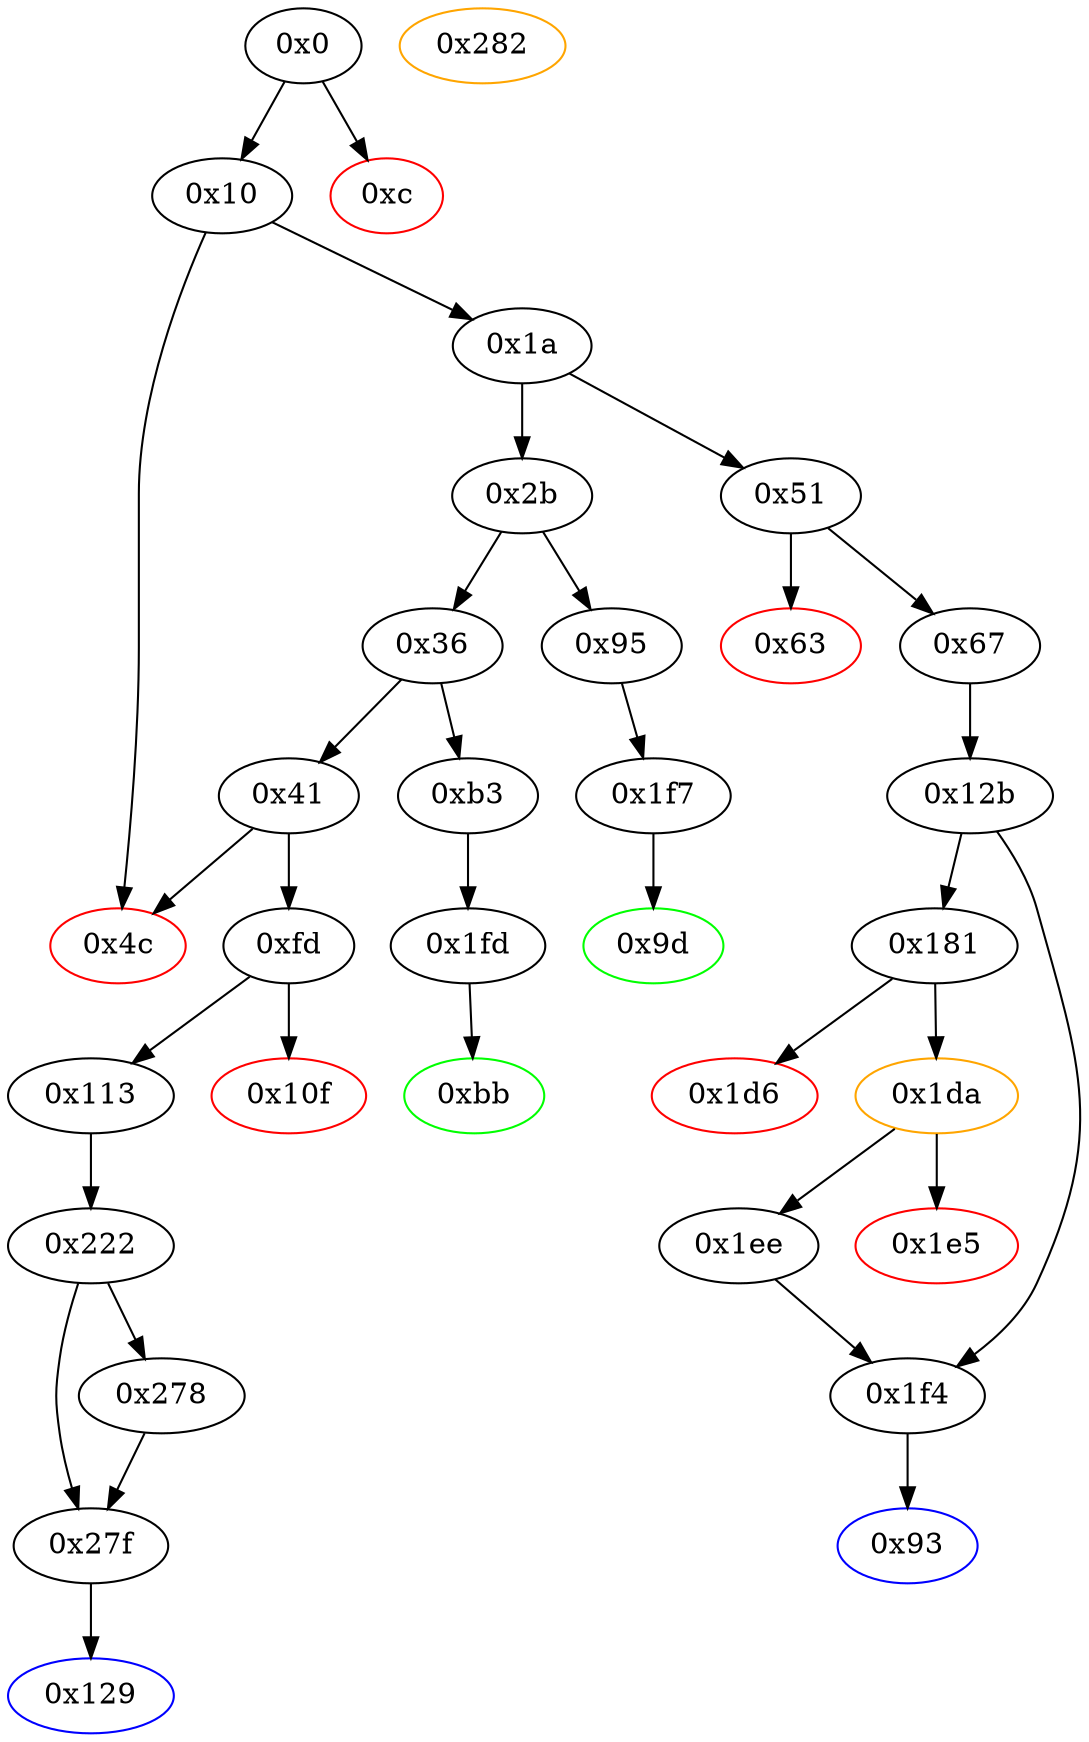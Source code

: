 strict digraph "" {
"0x4c" [color=red, fillcolor=white, id="0x4c", style=filled, tooltip="Block 0x4c\n[0x4c:0x50]\n---\nPredecessors: [0x10, 0x41]\nSuccessors: []\n---\n0x4c JUMPDEST\n0x4d PUSH1 0x0\n0x4f DUP1\n0x50 REVERT\n---\n0x4c: JUMPDEST \n0x4d: V26 = 0x0\n0x50: REVERT 0x0 0x0\n---\nEntry stack: [V13]\nStack pops: 0\nStack additions: []\nExit stack: [V13]\n\nDef sites:\nV13: {0x1a.0x1f}\n"];
"0x1a" [fillcolor=white, id="0x1a", style=filled, tooltip="Block 0x1a\n[0x1a:0x2a]\n---\nPredecessors: [0x10]\nSuccessors: [0x2b, 0x51]\n---\n0x1a PUSH1 0x0\n0x1c CALLDATALOAD\n0x1d PUSH1 0xe0\n0x1f SHR\n0x20 DUP1\n0x21 PUSH4 0x900f010\n0x26 EQ\n0x27 PUSH2 0x51\n0x2a JUMPI\n---\n0x1a: V10 = 0x0\n0x1c: V11 = CALLDATALOAD 0x0\n0x1d: V12 = 0xe0\n0x1f: V13 = SHR 0xe0 V11\n0x21: V14 = 0x900f010\n0x26: V15 = EQ 0x900f010 V13\n0x27: V16 = 0x51\n0x2a: JUMPI 0x51 V15\n---\nEntry stack: []\nStack pops: 0\nStack additions: [V13]\nExit stack: [V13]\n\nDef sites:\n"];
"0x12b" [fillcolor=white, id="0x12b", style=filled, tooltip="Block 0x12b\n[0x12b:0x180]\n---\nPredecessors: [0x67]\nSuccessors: [0x181, 0x1f4]\n---\n0x12b JUMPDEST\n0x12c PUSH1 0x0\n0x12e DUP1\n0x12f SWAP1\n0x130 SLOAD\n0x131 SWAP1\n0x132 PUSH2 0x100\n0x135 EXP\n0x136 SWAP1\n0x137 DIV\n0x138 PUSH20 0xffffffffffffffffffffffffffffffffffffffff\n0x14d AND\n0x14e PUSH20 0xffffffffffffffffffffffffffffffffffffffff\n0x163 AND\n0x164 CALLER\n0x165 PUSH20 0xffffffffffffffffffffffffffffffffffffffff\n0x17a AND\n0x17b EQ\n0x17c ISZERO\n0x17d PUSH2 0x1f4\n0x180 JUMPI\n---\n0x12b: JUMPDEST \n0x12c: V79 = 0x0\n0x130: V80 = S[0x0]\n0x132: V81 = 0x100\n0x135: V82 = EXP 0x100 0x0\n0x137: V83 = DIV V80 0x1\n0x138: V84 = 0xffffffffffffffffffffffffffffffffffffffff\n0x14d: V85 = AND 0xffffffffffffffffffffffffffffffffffffffff V83\n0x14e: V86 = 0xffffffffffffffffffffffffffffffffffffffff\n0x163: V87 = AND 0xffffffffffffffffffffffffffffffffffffffff V85\n0x164: V88 = CALLER\n0x165: V89 = 0xffffffffffffffffffffffffffffffffffffffff\n0x17a: V90 = AND 0xffffffffffffffffffffffffffffffffffffffff V88\n0x17b: V91 = EQ V90 V87\n0x17c: V92 = ISZERO V91\n0x17d: V93 = 0x1f4\n0x180: JUMPI 0x1f4 V92\n---\nEntry stack: [V13, 0x93, V39]\nStack pops: 0\nStack additions: []\nExit stack: [V13, 0x93, V39]\n\nDef sites:\nV13: {0x1a.0x1f}\n0x93: {0x51.0x52}\nV39: {0x67.0x83}\n"];
"0x222" [fillcolor=white, id="0x222", style=filled, tooltip="Block 0x222\n[0x222:0x277]\n---\nPredecessors: [0x113]\nSuccessors: [0x278, 0x27f]\n---\n0x222 JUMPDEST\n0x223 PUSH1 0x0\n0x225 DUP1\n0x226 SWAP1\n0x227 SLOAD\n0x228 SWAP1\n0x229 PUSH2 0x100\n0x22c EXP\n0x22d SWAP1\n0x22e DIV\n0x22f PUSH20 0xffffffffffffffffffffffffffffffffffffffff\n0x244 AND\n0x245 PUSH20 0xffffffffffffffffffffffffffffffffffffffff\n0x25a AND\n0x25b CALLER\n0x25c PUSH20 0xffffffffffffffffffffffffffffffffffffffff\n0x271 AND\n0x272 EQ\n0x273 ISZERO\n0x274 PUSH2 0x27f\n0x277 JUMPI\n---\n0x222: JUMPDEST \n0x223: V138 = 0x0\n0x227: V139 = S[0x0]\n0x229: V140 = 0x100\n0x22c: V141 = EXP 0x100 0x0\n0x22e: V142 = DIV V139 0x1\n0x22f: V143 = 0xffffffffffffffffffffffffffffffffffffffff\n0x244: V144 = AND 0xffffffffffffffffffffffffffffffffffffffff V142\n0x245: V145 = 0xffffffffffffffffffffffffffffffffffffffff\n0x25a: V146 = AND 0xffffffffffffffffffffffffffffffffffffffff V144\n0x25b: V147 = CALLER\n0x25c: V148 = 0xffffffffffffffffffffffffffffffffffffffff\n0x271: V149 = AND 0xffffffffffffffffffffffffffffffffffffffff V147\n0x272: V150 = EQ V149 V146\n0x273: V151 = ISZERO V150\n0x274: V152 = 0x27f\n0x277: JUMPI 0x27f V151\n---\nEntry stack: [V13, 0x129, V75]\nStack pops: 0\nStack additions: []\nExit stack: [V13, 0x129, V75]\n\nDef sites:\nV13: {0x1a.0x1f}\n0x129: {0xfd.0xfe}\nV75: {0x113.0x119}\n"];
"0x27f" [fillcolor=white, id="0x27f", style=filled, tooltip="Block 0x27f\n[0x27f:0x281]\n---\nPredecessors: [0x222, 0x278]\nSuccessors: [0x129]\n---\n0x27f JUMPDEST\n0x280 POP\n0x281 JUMP\n---\n0x27f: JUMPDEST \n0x281: JUMP 0x129\n---\nEntry stack: [V13, 0x129, V75]\nStack pops: 2\nStack additions: []\nExit stack: [V13]\n\nDef sites:\nV13: {0x1a.0x1f}\n0x129: {0xfd.0xfe}\nV75: {0x113.0x119}\n"];
"0x1ee" [fillcolor=white, id="0x1ee", style=filled, tooltip="Block 0x1ee\n[0x1ee:0x1f3]\n---\nPredecessors: [0x1da]\nSuccessors: [0x1f4]\n---\n0x1ee JUMPDEST\n0x1ef POP\n0x1f0 POP\n0x1f1 POP\n0x1f2 POP\n0x1f3 POP\n---\n0x1ee: JUMPDEST \n---\nEntry stack: [V13, 0x93, V39, V39, V96, 0xfdacd576, V109, V122]\nStack pops: 5\nStack additions: []\nExit stack: [V13, 0x93, V39]\n\nDef sites:\nV13: {0x1a.0x1f}\n0x93: {0x51.0x52}\nV39: {0x67.0x83}\nV39: {0x67.0x83}\nV96: {0x181.0x19c}\n0xfdacd576: {0x181.0x19d}\nV109: {0x181.0x1bd}\nV122: {0x1da.0x1de}\n"];
"0x51" [fillcolor=white, id="0x51", style=filled, tooltip="Block 0x51\n[0x51:0x62]\n---\nPredecessors: [0x1a]\nSuccessors: [0x63, 0x67]\n---\n0x51 JUMPDEST\n0x52 PUSH2 0x93\n0x55 PUSH1 0x4\n0x57 DUP1\n0x58 CALLDATASIZE\n0x59 SUB\n0x5a PUSH1 0x20\n0x5c DUP2\n0x5d LT\n0x5e ISZERO\n0x5f PUSH2 0x67\n0x62 JUMPI\n---\n0x51: JUMPDEST \n0x52: V27 = 0x93\n0x55: V28 = 0x4\n0x58: V29 = CALLDATASIZE\n0x59: V30 = SUB V29 0x4\n0x5a: V31 = 0x20\n0x5d: V32 = LT V30 0x20\n0x5e: V33 = ISZERO V32\n0x5f: V34 = 0x67\n0x62: JUMPI 0x67 V33\n---\nEntry stack: [V13]\nStack pops: 0\nStack additions: [0x93, 0x4, V30]\nExit stack: [V13, 0x93, 0x4, V30]\n\nDef sites:\nV13: {0x1a.0x1f}\n"];
"0x67" [fillcolor=white, id="0x67", style=filled, tooltip="Block 0x67\n[0x67:0x92]\n---\nPredecessors: [0x51]\nSuccessors: [0x12b]\n---\n0x67 JUMPDEST\n0x68 DUP2\n0x69 ADD\n0x6a SWAP1\n0x6b DUP1\n0x6c DUP1\n0x6d CALLDATALOAD\n0x6e PUSH20 0xffffffffffffffffffffffffffffffffffffffff\n0x83 AND\n0x84 SWAP1\n0x85 PUSH1 0x20\n0x87 ADD\n0x88 SWAP1\n0x89 SWAP3\n0x8a SWAP2\n0x8b SWAP1\n0x8c POP\n0x8d POP\n0x8e POP\n0x8f PUSH2 0x12b\n0x92 JUMP\n---\n0x67: JUMPDEST \n0x69: V36 = ADD 0x4 V30\n0x6d: V37 = CALLDATALOAD 0x4\n0x6e: V38 = 0xffffffffffffffffffffffffffffffffffffffff\n0x83: V39 = AND 0xffffffffffffffffffffffffffffffffffffffff V37\n0x85: V40 = 0x20\n0x87: V41 = ADD 0x20 0x4\n0x8f: V42 = 0x12b\n0x92: JUMP 0x12b\n---\nEntry stack: [V13, 0x93, 0x4, V30]\nStack pops: 2\nStack additions: [V39]\nExit stack: [V13, 0x93, V39]\n\nDef sites:\nV13: {0x1a.0x1f}\n0x93: {0x51.0x52}\n0x4: {0x51.0x55}\nV30: {0x51.0x59}\n"];
"0x1e5" [color=red, fillcolor=white, id="0x1e5", style=filled, tooltip="Block 0x1e5\n[0x1e5:0x1ed]\n---\nPredecessors: [0x1da]\nSuccessors: []\n---\n0x1e5 RETURNDATASIZE\n0x1e6 PUSH1 0x0\n0x1e8 DUP1\n0x1e9 RETURNDATACOPY\n0x1ea RETURNDATASIZE\n0x1eb PUSH1 0x0\n0x1ed REVERT\n---\n0x1e5: V125 = RETURNDATASIZE\n0x1e6: V126 = 0x0\n0x1e9: RETURNDATACOPY 0x0 0x0 V125\n0x1ea: V127 = RETURNDATASIZE\n0x1eb: V128 = 0x0\n0x1ed: REVERT 0x0 V127\n---\nEntry stack: [V13, 0x93, V39, V39, V96, 0xfdacd576, V109, V122]\nStack pops: 0\nStack additions: []\nExit stack: [V13, 0x93, V39, V39, V96, 0xfdacd576, V109, V122]\n\nDef sites:\nV13: {0x1a.0x1f}\n0x93: {0x51.0x52}\nV39: {0x67.0x83}\nV39: {0x67.0x83}\nV96: {0x181.0x19c}\n0xfdacd576: {0x181.0x19d}\nV109: {0x181.0x1bd}\nV122: {0x1da.0x1de}\n"];
"0x1f7" [fillcolor=white, id="0x1f7", style=filled, tooltip="Block 0x1f7\n[0x1f7:0x1fc]\n---\nPredecessors: [0x95]\nSuccessors: [0x9d]\n---\n0x1f7 JUMPDEST\n0x1f8 PUSH1 0x1\n0x1fa SLOAD\n0x1fb DUP2\n0x1fc JUMP\n---\n0x1f7: JUMPDEST \n0x1f8: V129 = 0x1\n0x1fa: V130 = S[0x1]\n0x1fc: JUMP 0x9d\n---\nEntry stack: [V13, 0x9d]\nStack pops: 1\nStack additions: [S0, V130]\nExit stack: [V13, 0x9d, V130]\n\nDef sites:\nV13: {0x1a.0x1f}\n0x9d: {0x95.0x96}\n"];
"0x93" [color=blue, fillcolor=white, id="0x93", style=filled, tooltip="Block 0x93\n[0x93:0x94]\n---\nPredecessors: [0x1f4]\nSuccessors: []\n---\n0x93 JUMPDEST\n0x94 STOP\n---\n0x93: JUMPDEST \n0x94: STOP \n---\nEntry stack: [V13]\nStack pops: 0\nStack additions: []\nExit stack: [V13]\n\nDef sites:\nV13: {0x1a.0x1f}\n"];
"0x10" [fillcolor=white, id="0x10", style=filled, tooltip="Block 0x10\n[0x10:0x19]\n---\nPredecessors: [0x0]\nSuccessors: [0x1a, 0x4c]\n---\n0x10 JUMPDEST\n0x11 POP\n0x12 PUSH1 0x4\n0x14 CALLDATASIZE\n0x15 LT\n0x16 PUSH2 0x4c\n0x19 JUMPI\n---\n0x10: JUMPDEST \n0x12: V6 = 0x4\n0x14: V7 = CALLDATASIZE\n0x15: V8 = LT V7 0x4\n0x16: V9 = 0x4c\n0x19: JUMPI 0x4c V8\n---\nEntry stack: [V2]\nStack pops: 1\nStack additions: []\nExit stack: []\n\nDef sites:\nV2: {0x0.0x5}\n"];
"0x113" [fillcolor=white, id="0x113", style=filled, tooltip="Block 0x113\n[0x113:0x128]\n---\nPredecessors: [0xfd]\nSuccessors: [0x222]\n---\n0x113 JUMPDEST\n0x114 DUP2\n0x115 ADD\n0x116 SWAP1\n0x117 DUP1\n0x118 DUP1\n0x119 CALLDATALOAD\n0x11a SWAP1\n0x11b PUSH1 0x20\n0x11d ADD\n0x11e SWAP1\n0x11f SWAP3\n0x120 SWAP2\n0x121 SWAP1\n0x122 POP\n0x123 POP\n0x124 POP\n0x125 PUSH2 0x222\n0x128 JUMP\n---\n0x113: JUMPDEST \n0x115: V74 = ADD 0x4 V68\n0x119: V75 = CALLDATALOAD 0x4\n0x11b: V76 = 0x20\n0x11d: V77 = ADD 0x20 0x4\n0x125: V78 = 0x222\n0x128: JUMP 0x222\n---\nEntry stack: [V13, 0x129, 0x4, V68]\nStack pops: 2\nStack additions: [V75]\nExit stack: [V13, 0x129, V75]\n\nDef sites:\nV13: {0x1a.0x1f}\n0x129: {0xfd.0xfe}\n0x4: {0xfd.0x101}\nV68: {0xfd.0x105}\n"];
"0x10f" [color=red, fillcolor=white, id="0x10f", style=filled, tooltip="Block 0x10f\n[0x10f:0x112]\n---\nPredecessors: [0xfd]\nSuccessors: []\n---\n0x10f PUSH1 0x0\n0x111 DUP1\n0x112 REVERT\n---\n0x10f: V73 = 0x0\n0x112: REVERT 0x0 0x0\n---\nEntry stack: [V13, 0x129, 0x4, V68]\nStack pops: 0\nStack additions: []\nExit stack: [V13, 0x129, 0x4, V68]\n\nDef sites:\nV13: {0x1a.0x1f}\n0x129: {0xfd.0xfe}\n0x4: {0xfd.0x101}\nV68: {0xfd.0x105}\n"];
"0x1fd" [fillcolor=white, id="0x1fd", style=filled, tooltip="Block 0x1fd\n[0x1fd:0x221]\n---\nPredecessors: [0xb3]\nSuccessors: [0xbb]\n---\n0x1fd JUMPDEST\n0x1fe PUSH1 0x0\n0x200 DUP1\n0x201 SWAP1\n0x202 SLOAD\n0x203 SWAP1\n0x204 PUSH2 0x100\n0x207 EXP\n0x208 SWAP1\n0x209 DIV\n0x20a PUSH20 0xffffffffffffffffffffffffffffffffffffffff\n0x21f AND\n0x220 DUP2\n0x221 JUMP\n---\n0x1fd: JUMPDEST \n0x1fe: V131 = 0x0\n0x202: V132 = S[0x0]\n0x204: V133 = 0x100\n0x207: V134 = EXP 0x100 0x0\n0x209: V135 = DIV V132 0x1\n0x20a: V136 = 0xffffffffffffffffffffffffffffffffffffffff\n0x21f: V137 = AND 0xffffffffffffffffffffffffffffffffffffffff V135\n0x221: JUMP 0xbb\n---\nEntry stack: [V13, 0xbb]\nStack pops: 1\nStack additions: [S0, V137]\nExit stack: [V13, 0xbb, V137]\n\nDef sites:\nV13: {0x1a.0x1f}\n0xbb: {0xb3.0xb4}\n"];
"0x95" [fillcolor=white, id="0x95", style=filled, tooltip="Block 0x95\n[0x95:0x9c]\n---\nPredecessors: [0x2b]\nSuccessors: [0x1f7]\n---\n0x95 JUMPDEST\n0x96 PUSH2 0x9d\n0x99 PUSH2 0x1f7\n0x9c JUMP\n---\n0x95: JUMPDEST \n0x96: V43 = 0x9d\n0x99: V44 = 0x1f7\n0x9c: JUMP 0x1f7\n---\nEntry stack: [V13]\nStack pops: 0\nStack additions: [0x9d]\nExit stack: [V13, 0x9d]\n\nDef sites:\nV13: {0x1a.0x1f}\n"];
"0x1d6" [color=red, fillcolor=white, id="0x1d6", style=filled, tooltip="Block 0x1d6\n[0x1d6:0x1d9]\n---\nPredecessors: [0x181]\nSuccessors: []\n---\n0x1d6 PUSH1 0x0\n0x1d8 DUP1\n0x1d9 REVERT\n---\n0x1d6: V119 = 0x0\n0x1d9: REVERT 0x0 0x0\n---\nEntry stack: [V13, 0x93, V39, V39, V96, 0xfdacd576, V109, 0x0, V112, V113, V112, 0x0, V96, V116]\nStack pops: 0\nStack additions: []\nExit stack: [V13, 0x93, V39, V39, V96, 0xfdacd576, V109, 0x0, V112, V113, V112, 0x0, V96, V116]\n\nDef sites:\nV13: {0x1a.0x1f}\n0x93: {0x51.0x52}\nV39: {0x67.0x83}\nV39: {0x67.0x83}\nV96: {0x181.0x19c}\n0xfdacd576: {0x181.0x19d}\nV109: {0x181.0x1bd}\n0x0: {0x181.0x1c1}\nV112: {0x181.0x1c5}\nV113: {0x181.0x1c8}\nV112: {0x181.0x1c5}\n0x0: {0x181.0x1ca}\nV96: {0x181.0x19c}\nV116: {0x181.0x1cf}\n"];
"0x2b" [fillcolor=white, id="0x2b", style=filled, tooltip="Block 0x2b\n[0x2b:0x35]\n---\nPredecessors: [0x1a]\nSuccessors: [0x36, 0x95]\n---\n0x2b DUP1\n0x2c PUSH4 0x445df0ac\n0x31 EQ\n0x32 PUSH2 0x95\n0x35 JUMPI\n---\n0x2c: V17 = 0x445df0ac\n0x31: V18 = EQ 0x445df0ac V13\n0x32: V19 = 0x95\n0x35: JUMPI 0x95 V18\n---\nEntry stack: [V13]\nStack pops: 1\nStack additions: [S0]\nExit stack: [V13]\n\nDef sites:\nV13: {0x1a.0x1f}\n"];
"0x63" [color=red, fillcolor=white, id="0x63", style=filled, tooltip="Block 0x63\n[0x63:0x66]\n---\nPredecessors: [0x51]\nSuccessors: []\n---\n0x63 PUSH1 0x0\n0x65 DUP1\n0x66 REVERT\n---\n0x63: V35 = 0x0\n0x66: REVERT 0x0 0x0\n---\nEntry stack: [V13, 0x93, 0x4, V30]\nStack pops: 0\nStack additions: []\nExit stack: [V13, 0x93, 0x4, V30]\n\nDef sites:\nV13: {0x1a.0x1f}\n0x93: {0x51.0x52}\n0x4: {0x51.0x55}\nV30: {0x51.0x59}\n"];
"0x9d" [color=green, fillcolor=white, id="0x9d", style=filled, tooltip="Block 0x9d\n[0x9d:0xb2]\n---\nPredecessors: [0x1f7]\nSuccessors: []\n---\n0x9d JUMPDEST\n0x9e PUSH1 0x40\n0xa0 MLOAD\n0xa1 DUP1\n0xa2 DUP3\n0xa3 DUP2\n0xa4 MSTORE\n0xa5 PUSH1 0x20\n0xa7 ADD\n0xa8 SWAP2\n0xa9 POP\n0xaa POP\n0xab PUSH1 0x40\n0xad MLOAD\n0xae DUP1\n0xaf SWAP2\n0xb0 SUB\n0xb1 SWAP1\n0xb2 RETURN\n---\n0x9d: JUMPDEST \n0x9e: V45 = 0x40\n0xa0: V46 = M[0x40]\n0xa4: M[V46] = V130\n0xa5: V47 = 0x20\n0xa7: V48 = ADD 0x20 V46\n0xab: V49 = 0x40\n0xad: V50 = M[0x40]\n0xb0: V51 = SUB V48 V50\n0xb2: RETURN V50 V51\n---\nEntry stack: [V13, 0x9d, V130]\nStack pops: 1\nStack additions: []\nExit stack: [V13, 0x9d]\n\nDef sites:\nV13: {0x1a.0x1f}\n0x9d: {0x95.0x96}\nV130: {0x1f7.0x1fa}\n"];
"0x1da" [color=orange, fillcolor=white, id="0x1da", style=filled, tooltip="Block 0x1da\n[0x1da:0x1e4]\n---\nPredecessors: [0x181]\nSuccessors: [0x1e5, 0x1ee]\n---\n0x1da JUMPDEST\n0x1db POP\n0x1dc GAS\n0x1dd CALL\n0x1de ISZERO\n0x1df DUP1\n0x1e0 ISZERO\n0x1e1 PUSH2 0x1ee\n0x1e4 JUMPI\n---\n0x1da: JUMPDEST \n0x1dc: V120 = GAS\n0x1dd: V121 = CALL V120 V96 0x0 V112 V113 V112 0x0\n0x1de: V122 = ISZERO V121\n0x1e0: V123 = ISZERO V122\n0x1e1: V124 = 0x1ee\n0x1e4: JUMPI 0x1ee V123\n---\nEntry stack: [V13, 0x93, V39, V39, V96, 0xfdacd576, V109, 0x0, V112, V113, V112, 0x0, V96, V116]\nStack pops: 7\nStack additions: [V122]\nExit stack: [V13, 0x93, V39, V39, V96, 0xfdacd576, V109, V122]\n\nDef sites:\nV13: {0x1a.0x1f}\n0x93: {0x51.0x52}\nV39: {0x67.0x83}\nV39: {0x67.0x83}\nV96: {0x181.0x19c}\n0xfdacd576: {0x181.0x19d}\nV109: {0x181.0x1bd}\n0x0: {0x181.0x1c1}\nV112: {0x181.0x1c5}\nV113: {0x181.0x1c8}\nV112: {0x181.0x1c5}\n0x0: {0x181.0x1ca}\nV96: {0x181.0x19c}\nV116: {0x181.0x1cf}\n"];
"0xc" [color=red, fillcolor=white, id="0xc", style=filled, tooltip="Block 0xc\n[0xc:0xf]\n---\nPredecessors: [0x0]\nSuccessors: []\n---\n0xc PUSH1 0x0\n0xe DUP1\n0xf REVERT\n---\n0xc: V5 = 0x0\n0xf: REVERT 0x0 0x0\n---\nEntry stack: [V2]\nStack pops: 0\nStack additions: []\nExit stack: [V2]\n\nDef sites:\nV2: {0x0.0x5}\n"];
"0x129" [color=blue, fillcolor=white, id="0x129", style=filled, tooltip="Block 0x129\n[0x129:0x12a]\n---\nPredecessors: [0x27f]\nSuccessors: []\n---\n0x129 JUMPDEST\n0x12a STOP\n---\n0x129: JUMPDEST \n0x12a: STOP \n---\nEntry stack: [V13]\nStack pops: 0\nStack additions: []\nExit stack: [V13]\n\nDef sites:\nV13: {0x1a.0x1f}\n"];
"0x36" [fillcolor=white, id="0x36", style=filled, tooltip="Block 0x36\n[0x36:0x40]\n---\nPredecessors: [0x2b]\nSuccessors: [0x41, 0xb3]\n---\n0x36 DUP1\n0x37 PUSH4 0x8da5cb5b\n0x3c EQ\n0x3d PUSH2 0xb3\n0x40 JUMPI\n---\n0x37: V20 = 0x8da5cb5b\n0x3c: V21 = EQ 0x8da5cb5b V13\n0x3d: V22 = 0xb3\n0x40: JUMPI 0xb3 V21\n---\nEntry stack: [V13]\nStack pops: 1\nStack additions: [S0]\nExit stack: [V13]\n\nDef sites:\nV13: {0x1a.0x1f}\n"];
"0xbb" [color=green, fillcolor=white, id="0xbb", style=filled, tooltip="Block 0xbb\n[0xbb:0xfc]\n---\nPredecessors: [0x1fd]\nSuccessors: []\n---\n0xbb JUMPDEST\n0xbc PUSH1 0x40\n0xbe MLOAD\n0xbf DUP1\n0xc0 DUP3\n0xc1 PUSH20 0xffffffffffffffffffffffffffffffffffffffff\n0xd6 AND\n0xd7 PUSH20 0xffffffffffffffffffffffffffffffffffffffff\n0xec AND\n0xed DUP2\n0xee MSTORE\n0xef PUSH1 0x20\n0xf1 ADD\n0xf2 SWAP2\n0xf3 POP\n0xf4 POP\n0xf5 PUSH1 0x40\n0xf7 MLOAD\n0xf8 DUP1\n0xf9 SWAP2\n0xfa SUB\n0xfb SWAP1\n0xfc RETURN\n---\n0xbb: JUMPDEST \n0xbc: V54 = 0x40\n0xbe: V55 = M[0x40]\n0xc1: V56 = 0xffffffffffffffffffffffffffffffffffffffff\n0xd6: V57 = AND 0xffffffffffffffffffffffffffffffffffffffff V137\n0xd7: V58 = 0xffffffffffffffffffffffffffffffffffffffff\n0xec: V59 = AND 0xffffffffffffffffffffffffffffffffffffffff V57\n0xee: M[V55] = V59\n0xef: V60 = 0x20\n0xf1: V61 = ADD 0x20 V55\n0xf5: V62 = 0x40\n0xf7: V63 = M[0x40]\n0xfa: V64 = SUB V61 V63\n0xfc: RETURN V63 V64\n---\nEntry stack: [V13, 0xbb, V137]\nStack pops: 1\nStack additions: []\nExit stack: [V13, 0xbb]\n\nDef sites:\nV13: {0x1a.0x1f}\n0xbb: {0xb3.0xb4}\nV137: {0x1fd.0x21f}\n"];
"0x181" [fillcolor=white, id="0x181", style=filled, tooltip="Block 0x181\n[0x181:0x1d5]\n---\nPredecessors: [0x12b]\nSuccessors: [0x1d6, 0x1da]\n---\n0x181 PUSH1 0x0\n0x183 DUP2\n0x184 SWAP1\n0x185 POP\n0x186 DUP1\n0x187 PUSH20 0xffffffffffffffffffffffffffffffffffffffff\n0x19c AND\n0x19d PUSH4 0xfdacd576\n0x1a2 PUSH1 0x1\n0x1a4 SLOAD\n0x1a5 PUSH1 0x40\n0x1a7 MLOAD\n0x1a8 DUP3\n0x1a9 PUSH4 0xffffffff\n0x1ae AND\n0x1af PUSH1 0xe0\n0x1b1 SHL\n0x1b2 DUP2\n0x1b3 MSTORE\n0x1b4 PUSH1 0x4\n0x1b6 ADD\n0x1b7 DUP1\n0x1b8 DUP3\n0x1b9 DUP2\n0x1ba MSTORE\n0x1bb PUSH1 0x20\n0x1bd ADD\n0x1be SWAP2\n0x1bf POP\n0x1c0 POP\n0x1c1 PUSH1 0x0\n0x1c3 PUSH1 0x40\n0x1c5 MLOAD\n0x1c6 DUP1\n0x1c7 DUP4\n0x1c8 SUB\n0x1c9 DUP2\n0x1ca PUSH1 0x0\n0x1cc DUP8\n0x1cd DUP1\n0x1ce EXTCODESIZE\n0x1cf ISZERO\n0x1d0 DUP1\n0x1d1 ISZERO\n0x1d2 PUSH2 0x1da\n0x1d5 JUMPI\n---\n0x181: V94 = 0x0\n0x187: V95 = 0xffffffffffffffffffffffffffffffffffffffff\n0x19c: V96 = AND 0xffffffffffffffffffffffffffffffffffffffff V39\n0x19d: V97 = 0xfdacd576\n0x1a2: V98 = 0x1\n0x1a4: V99 = S[0x1]\n0x1a5: V100 = 0x40\n0x1a7: V101 = M[0x40]\n0x1a9: V102 = 0xffffffff\n0x1ae: V103 = AND 0xffffffff 0xfdacd576\n0x1af: V104 = 0xe0\n0x1b1: V105 = SHL 0xe0 0xfdacd576\n0x1b3: M[V101] = 0xfdacd57600000000000000000000000000000000000000000000000000000000\n0x1b4: V106 = 0x4\n0x1b6: V107 = ADD 0x4 V101\n0x1ba: M[V107] = V99\n0x1bb: V108 = 0x20\n0x1bd: V109 = ADD 0x20 V107\n0x1c1: V110 = 0x0\n0x1c3: V111 = 0x40\n0x1c5: V112 = M[0x40]\n0x1c8: V113 = SUB V109 V112\n0x1ca: V114 = 0x0\n0x1ce: V115 = EXTCODESIZE V96\n0x1cf: V116 = ISZERO V115\n0x1d1: V117 = ISZERO V116\n0x1d2: V118 = 0x1da\n0x1d5: JUMPI 0x1da V117\n---\nEntry stack: [V13, 0x93, V39]\nStack pops: 1\nStack additions: [S0, S0, V96, 0xfdacd576, V109, 0x0, V112, V113, V112, 0x0, V96, V116]\nExit stack: [V13, 0x93, V39, V39, V96, 0xfdacd576, V109, 0x0, V112, V113, V112, 0x0, V96, V116]\n\nDef sites:\nV13: {0x1a.0x1f}\n0x93: {0x51.0x52}\nV39: {0x67.0x83}\n"];
"0xb3" [fillcolor=white, id="0xb3", style=filled, tooltip="Block 0xb3\n[0xb3:0xba]\n---\nPredecessors: [0x36]\nSuccessors: [0x1fd]\n---\n0xb3 JUMPDEST\n0xb4 PUSH2 0xbb\n0xb7 PUSH2 0x1fd\n0xba JUMP\n---\n0xb3: JUMPDEST \n0xb4: V52 = 0xbb\n0xb7: V53 = 0x1fd\n0xba: JUMP 0x1fd\n---\nEntry stack: [V13]\nStack pops: 0\nStack additions: [0xbb]\nExit stack: [V13, 0xbb]\n\nDef sites:\nV13: {0x1a.0x1f}\n"];
"0x0" [fillcolor=white, id="0x0", style=filled, tooltip="Block 0x0\n[0x0:0xb]\n---\nPredecessors: []\nSuccessors: [0xc, 0x10]\n---\n0x0 PUSH1 0x80\n0x2 PUSH1 0x40\n0x4 MSTORE\n0x5 CALLVALUE\n0x6 DUP1\n0x7 ISZERO\n0x8 PUSH2 0x10\n0xb JUMPI\n---\n0x0: V0 = 0x80\n0x2: V1 = 0x40\n0x4: M[0x40] = 0x80\n0x5: V2 = CALLVALUE\n0x7: V3 = ISZERO V2\n0x8: V4 = 0x10\n0xb: JUMPI 0x10 V3\n---\nEntry stack: []\nStack pops: 0\nStack additions: [V2]\nExit stack: [V2]\n\nDef sites:\n"];
"0xfd" [fillcolor=white, id="0xfd", style=filled, tooltip="Block 0xfd\n[0xfd:0x10e]\n---\nPredecessors: [0x41]\nSuccessors: [0x10f, 0x113]\n---\n0xfd JUMPDEST\n0xfe PUSH2 0x129\n0x101 PUSH1 0x4\n0x103 DUP1\n0x104 CALLDATASIZE\n0x105 SUB\n0x106 PUSH1 0x20\n0x108 DUP2\n0x109 LT\n0x10a ISZERO\n0x10b PUSH2 0x113\n0x10e JUMPI\n---\n0xfd: JUMPDEST \n0xfe: V65 = 0x129\n0x101: V66 = 0x4\n0x104: V67 = CALLDATASIZE\n0x105: V68 = SUB V67 0x4\n0x106: V69 = 0x20\n0x109: V70 = LT V68 0x20\n0x10a: V71 = ISZERO V70\n0x10b: V72 = 0x113\n0x10e: JUMPI 0x113 V71\n---\nEntry stack: [V13]\nStack pops: 0\nStack additions: [0x129, 0x4, V68]\nExit stack: [V13, 0x129, 0x4, V68]\n\nDef sites:\nV13: {0x1a.0x1f}\n"];
"0x1f4" [fillcolor=white, id="0x1f4", style=filled, tooltip="Block 0x1f4\n[0x1f4:0x1f6]\n---\nPredecessors: [0x12b, 0x1ee]\nSuccessors: [0x93]\n---\n0x1f4 JUMPDEST\n0x1f5 POP\n0x1f6 JUMP\n---\n0x1f4: JUMPDEST \n0x1f6: JUMP 0x93\n---\nEntry stack: [V13, 0x93, V39]\nStack pops: 2\nStack additions: []\nExit stack: [V13]\n\nDef sites:\nV13: {0x1a.0x1f}\n0x93: {0x51.0x52}\nV39: {0x67.0x83}\n"];
"0x41" [fillcolor=white, id="0x41", style=filled, tooltip="Block 0x41\n[0x41:0x4b]\n---\nPredecessors: [0x36]\nSuccessors: [0x4c, 0xfd]\n---\n0x41 DUP1\n0x42 PUSH4 0xfdacd576\n0x47 EQ\n0x48 PUSH2 0xfd\n0x4b JUMPI\n---\n0x42: V23 = 0xfdacd576\n0x47: V24 = EQ 0xfdacd576 V13\n0x48: V25 = 0xfd\n0x4b: JUMPI 0xfd V24\n---\nEntry stack: [V13]\nStack pops: 1\nStack additions: [S0]\nExit stack: [V13]\n\nDef sites:\nV13: {0x1a.0x1f}\n"];
"0x278" [fillcolor=white, id="0x278", style=filled, tooltip="Block 0x278\n[0x278:0x27e]\n---\nPredecessors: [0x222]\nSuccessors: [0x27f]\n---\n0x278 DUP1\n0x279 PUSH1 0x1\n0x27b DUP2\n0x27c SWAP1\n0x27d SSTORE\n0x27e POP\n---\n0x279: V153 = 0x1\n0x27d: S[0x1] = V75\n---\nEntry stack: [V13, 0x129, V75]\nStack pops: 1\nStack additions: [S0]\nExit stack: [V13, 0x129, V75]\n\nDef sites:\nV13: {0x1a.0x1f}\n0x129: {0xfd.0xfe}\nV75: {0x113.0x119}\n"];
"0x282" [color=orange, fillcolor=white, id="0x282", style=filled, tooltip="Block 0x282\n[0x282:0x2b6]\n---\nPredecessors: []\nSuccessors: []\n---\n0x282 INVALID\n0x283 LOG2\n0x284 PUSH6 0x627a7a723158\n0x28b SHA3\n0x28c TIMESTAMP\n0x28d CODESIZE\n0x28e MISSING 0xcd\n0x28f SWAP10\n0x290 MISSING 0x28\n0x291 MISSING 0x4a\n0x292 CALLDATACOPY\n0x293 SWAP16\n0x294 CALLER\n0x295 DUP12\n0x296 STATICCALL\n0x297 MISSING 0xab\n0x298 SLOAD\n0x299 MUL\n0x29a MISSING 0xc7\n0x29b SELFDESTRUCT\n0x29c SDIV\n0x29d MISSING 0xda\n0x29e PUSH5 0x137cd0d562\n0x2a4 SWAP8\n0x2a5 SAR\n0x2a6 MISSING 0xca\n0x2a7 DUP6\n0x2a8 SGT\n0x2a9 MISSING 0xcd\n0x2aa CODESIZE\n0x2ab MISSING 0xba\n0x2ac PUSH5 0x736f6c6343\n0x2b2 STOP\n0x2b3 SDIV\n0x2b4 LT\n0x2b5 STOP\n0x2b6 ORIGIN\n---\n0x282: INVALID \n0x283: LOG S0 S1 S2 S3\n0x284: V154 = 0x627a7a723158\n0x28b: V155 = SHA3 0x627a7a723158 S4\n0x28c: V156 = TIMESTAMP\n0x28d: V157 = CODESIZE\n0x28e: MISSING 0xcd\n0x290: MISSING 0x28\n0x291: MISSING 0x4a\n0x292: CALLDATACOPY S0 S1 S2\n0x294: V158 = CALLER\n0x296: V159 = STATICCALL S13 V158 S19 S4 S5 S6\n0x297: MISSING 0xab\n0x298: V160 = S[S0]\n0x299: V161 = MUL V160 S1\n0x29a: MISSING 0xc7\n0x29b: SELFDESTRUCT S0\n0x29c: V162 = SDIV S0 S1\n0x29d: MISSING 0xda\n0x29e: V163 = 0x137cd0d562\n0x2a5: V164 = SAR S7 S0\n0x2a6: MISSING 0xca\n0x2a8: V165 = SGT S5 S0\n0x2a9: MISSING 0xcd\n0x2aa: V166 = CODESIZE\n0x2ab: MISSING 0xba\n0x2ac: V167 = 0x736f6c6343\n0x2b2: STOP \n0x2b3: V168 = SDIV S0 S1\n0x2b4: V169 = LT V168 S2\n0x2b5: STOP \n0x2b6: V170 = ORIGIN\n---\nEntry stack: []\nStack pops: 0\nStack additions: [V157, V156, V155, S10, S1, S2, S3, S4, S5, S6, S7, S8, S9, S0, V159, S7, S8, S9, S10, S11, S12, S13, S14, S15, S16, S17, S18, S3, V161, V162, V164, S1, S2, S3, S4, S5, S6, 0x137cd0d562, V165, S1, S2, S3, S4, S5, V166, 0x736f6c6343, V169, V170]\nExit stack: []\n\nDef sites:\n"];
"0x1a" -> "0x51";
"0x1a" -> "0x2b";
"0x12b" -> "0x181";
"0x12b" -> "0x1f4";
"0x222" -> "0x27f";
"0x222" -> "0x278";
"0x27f" -> "0x129";
"0x1ee" -> "0x1f4";
"0x51" -> "0x67";
"0x51" -> "0x63";
"0x67" -> "0x12b";
"0x1f7" -> "0x9d";
"0x10" -> "0x4c";
"0x10" -> "0x1a";
"0x113" -> "0x222";
"0x1fd" -> "0xbb";
"0x95" -> "0x1f7";
"0x2b" -> "0x95";
"0x2b" -> "0x36";
"0x1da" -> "0x1e5";
"0x1da" -> "0x1ee";
"0x36" -> "0x41";
"0x36" -> "0xb3";
"0x181" -> "0x1da";
"0x181" -> "0x1d6";
"0xb3" -> "0x1fd";
"0x0" -> "0x10";
"0x0" -> "0xc";
"0xfd" -> "0x10f";
"0xfd" -> "0x113";
"0x1f4" -> "0x93";
"0x41" -> "0xfd";
"0x41" -> "0x4c";
"0x278" -> "0x27f";
}
